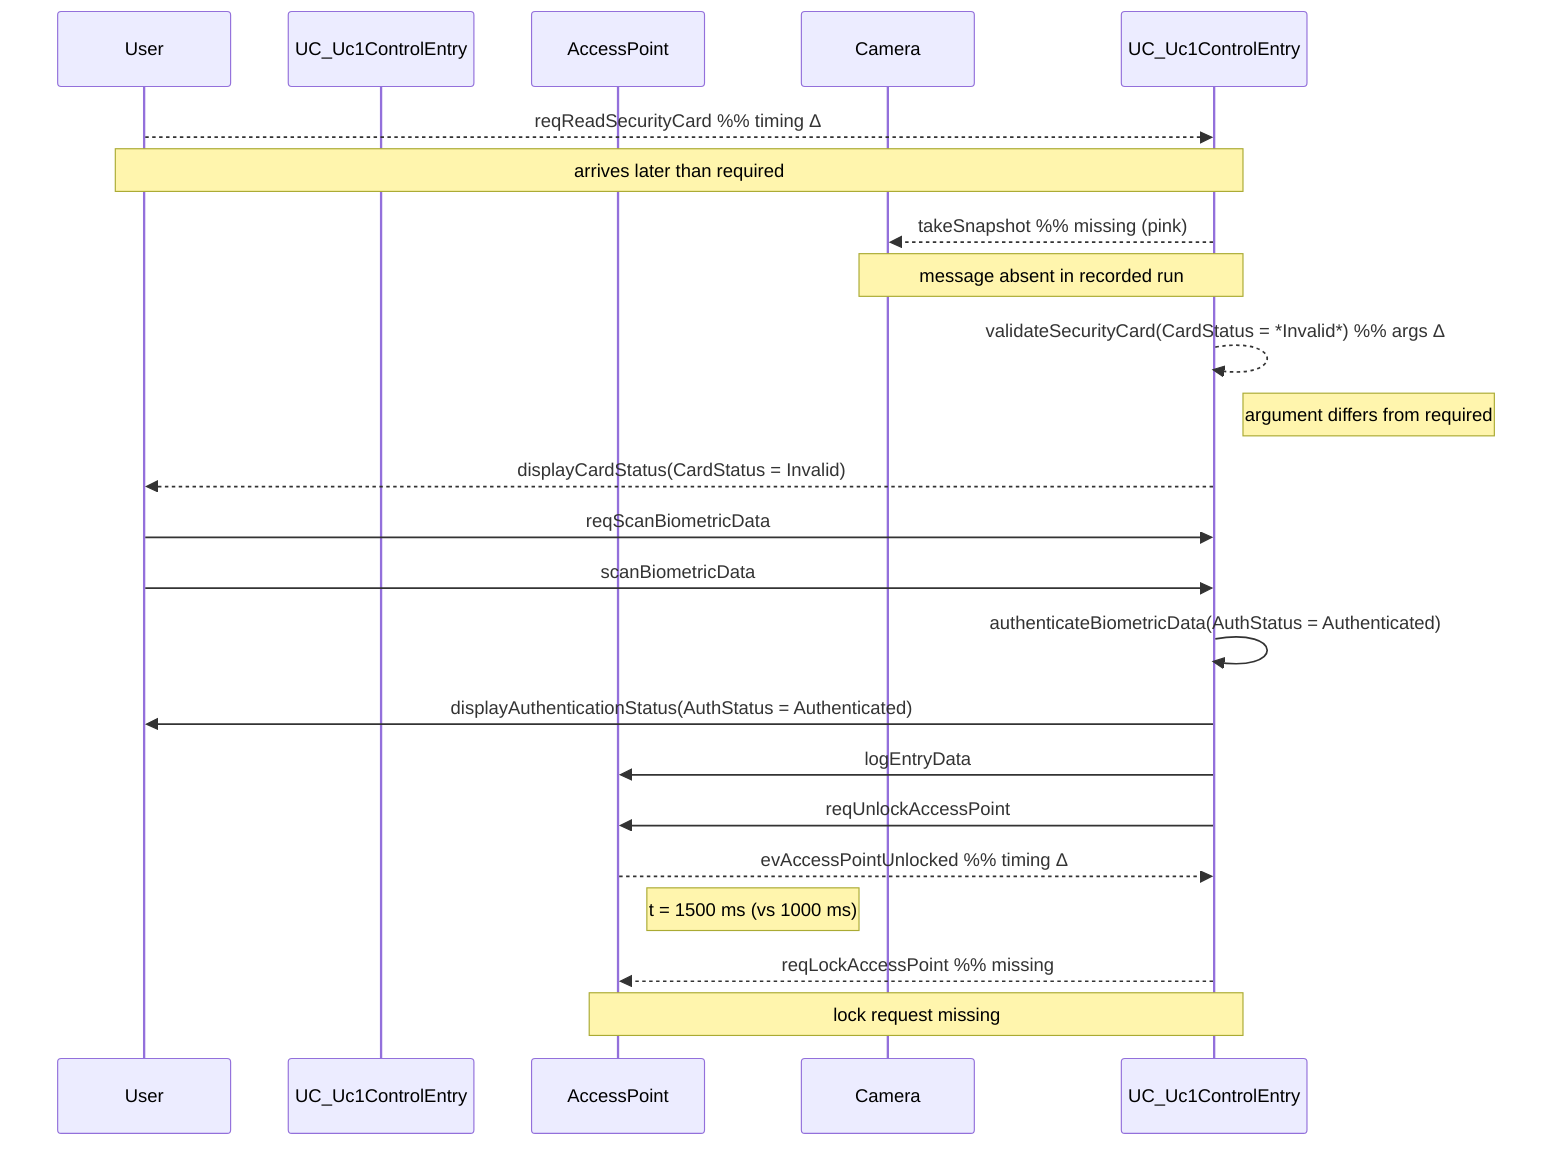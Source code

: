 sequenceDiagram
    participant User
    participant System as UC_Uc1ControlEntry
    participant AccessPoint
    participant Camera

    %% ❶ «timing Δ» — message arrives later
    User  -->> UC_Uc1ControlEntry : reqReadSecurityCard  %% timing Δ
    note over User,UC_Uc1ControlEntry: arrives later than required

    %% ❷ «missing» — snapshot was NOT sent to camera
    UC_Uc1ControlEntry -->> Camera : takeSnapshot  %% missing (pink)
    note over UC_Uc1ControlEntry,Camera: message absent in recorded run

    %% ❸ «args Δ» — CardStatus arg differs
    UC_Uc1ControlEntry -->> UC_Uc1ControlEntry : validateSecurityCard(CardStatus = *Invalid*)  %% args Δ
    note right of UC_Uc1ControlEntry: argument differs from required

    UC_Uc1ControlEntry -->> User : displayCardStatus(CardStatus = Invalid)

    %% Flow continues; assume same as required
    User  ->> UC_Uc1ControlEntry : reqScanBiometricData
    User  ->> UC_Uc1ControlEntry : scanBiometricData
    UC_Uc1ControlEntry ->> UC_Uc1ControlEntry : authenticateBiometricData(AuthStatus = Authenticated)
    UC_Uc1ControlEntry ->> User : displayAuthenticationStatus(AuthStatus = Authenticated)

    %% ❹ «timing Δ» — unlock happens 1500 ms not 1000 ms
    UC_Uc1ControlEntry ->> AccessPoint : logEntryData
    UC_Uc1ControlEntry ->> AccessPoint : reqUnlockAccessPoint
    AccessPoint -->> UC_Uc1ControlEntry : evAccessPointUnlocked  %% timing Δ
    note right of AccessPoint: t = 1500 ms (vs 1000 ms)

    %% ❺ «missing» — lock sequence not issued
    UC_Uc1ControlEntry -->> AccessPoint : reqLockAccessPoint  %% missing
    note over UC_Uc1ControlEntry,AccessPoint: lock request missing